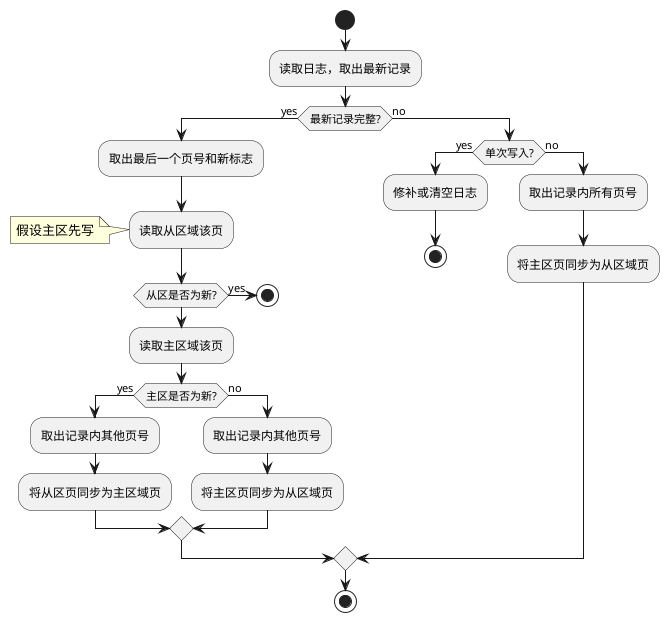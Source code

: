 @startuml
' !theme crt-green
start
:读取日志，取出最新记录;
if (最新记录完整?) then(yes)
    :取出最后一个页号和新标志;
    :读取从区域该页;
    note left: 假设主区先写

    if (从区是否为新?) then(yes)
        stop
    endif

    :读取主区域该页;

    if (主区是否为新?) then(yes)
        :取出记录内其他页号;
        :将从区页同步为主区域页;
    else(no)
        :取出记录内其他页号;
        :将主区页同步为从区域页;
    endif

else(no)
    if (单次写入?) then (yes)
    :修补或清空日志;
    stop
    else(no)
    :取出记录内所有页号;
    :将主区页同步为从区域页;
    endif
endif

stop
@enduml